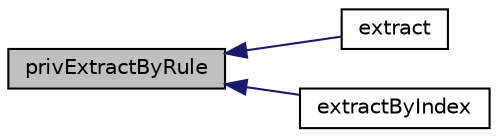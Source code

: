 digraph "privExtractByRule"
{
  edge [fontname="Helvetica",fontsize="10",labelfontname="Helvetica",labelfontsize="10"];
  node [fontname="Helvetica",fontsize="10",shape=record];
  rankdir="LR";
  Node155 [label="privExtractByRule",height=0.2,width=0.4,color="black", fillcolor="grey75", style="filled", fontcolor="black"];
  Node155 -> Node156 [dir="back",color="midnightblue",fontsize="10",style="solid",fontname="Helvetica"];
  Node156 [label="extract",height=0.2,width=0.4,color="black", fillcolor="white", style="filled",URL="$class_pcl_zip.html#a017ef4fbe3e4fedcdffd97fed288016f"];
  Node155 -> Node157 [dir="back",color="midnightblue",fontsize="10",style="solid",fontname="Helvetica"];
  Node157 [label="extractByIndex",height=0.2,width=0.4,color="black", fillcolor="white", style="filled",URL="$class_pcl_zip.html#aaf15292d046413ff20768f5cad5f301d"];
}

